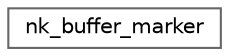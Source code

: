 digraph "类继承关系图"
{
 // LATEX_PDF_SIZE
  bgcolor="transparent";
  edge [fontname=Helvetica,fontsize=10,labelfontname=Helvetica,labelfontsize=10];
  node [fontname=Helvetica,fontsize=10,shape=box,height=0.2,width=0.4];
  rankdir="LR";
  Node0 [id="Node000000",label="nk_buffer_marker",height=0.2,width=0.4,color="grey40", fillcolor="white", style="filled",URL="$structnk__buffer__marker.html",tooltip=" "];
}

